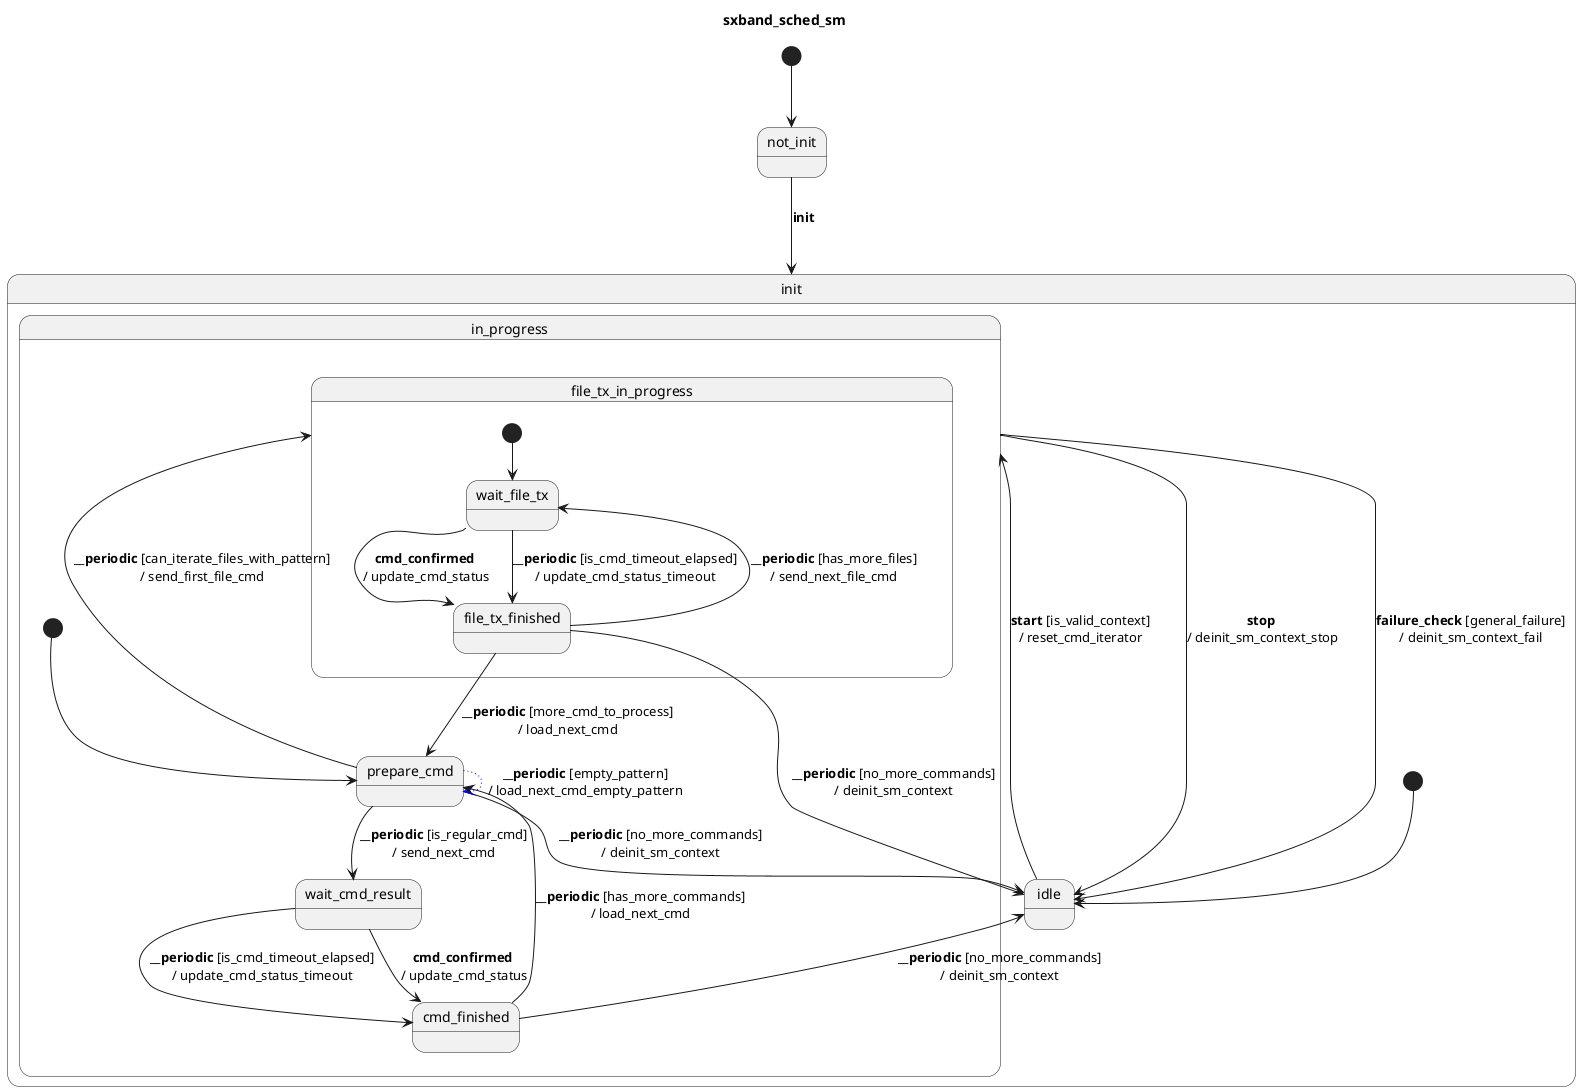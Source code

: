 @startuml
title <b>sxband_sched_sm
[*] --> not_init
state not_init
state init {
state idle
state in_progress {
state file_tx_in_progress {
state wait_file_tx
state file_tx_finished

}
state prepare_cmd
state wait_cmd_result
state cmd_finished

}

}

not_init --> init: <b>init</b> \n
state init {
[*] --> idle
idle --> in_progress: <b>start</b> [is_valid_context]\n/ reset_cmd_iterator
in_progress --> idle: <b>stop</b> \n/ deinit_sm_context_stop
in_progress --> idle: <b>failure_check</b> [general_failure]\n/ deinit_sm_context_fail
}
wait_file_tx --> file_tx_finished: <b>cmd_confirmed</b> \n/ update_cmd_status
wait_file_tx --> file_tx_finished: <b>__periodic</b> [is_cmd_timeout_elapsed]\n/ update_cmd_status_timeout
file_tx_finished --> wait_file_tx: <b>__periodic</b> [has_more_files]\n/ send_next_file_cmd
file_tx_finished --> prepare_cmd: <b>__periodic</b> [more_cmd_to_process]\n/ load_next_cmd
file_tx_finished --> idle: <b>__periodic</b> [no_more_commands]\n/ deinit_sm_context
state file_tx_in_progress {
[*] --> wait_file_tx
}
prepare_cmd --> idle: <b>__periodic</b> [no_more_commands]\n/ deinit_sm_context
prepare_cmd --> wait_cmd_result: <b>__periodic</b> [is_regular_cmd]\n/ send_next_cmd
prepare_cmd --> file_tx_in_progress: <b>__periodic</b> [can_iterate_files_with_pattern]\n/ send_first_file_cmd
prepare_cmd -[dotted,#blue]-> prepare_cmd: <b>__periodic</b> [empty_pattern]\n/ load_next_cmd_empty_pattern
wait_cmd_result --> cmd_finished: <b>cmd_confirmed</b> \n/ update_cmd_status
wait_cmd_result --> cmd_finished: <b>__periodic</b> [is_cmd_timeout_elapsed]\n/ update_cmd_status_timeout
cmd_finished --> prepare_cmd: <b>__periodic</b> [has_more_commands]\n/ load_next_cmd
cmd_finished --> idle: <b>__periodic</b> [no_more_commands]\n/ deinit_sm_context
state in_progress {
[*] --> prepare_cmd
}
@enduml
